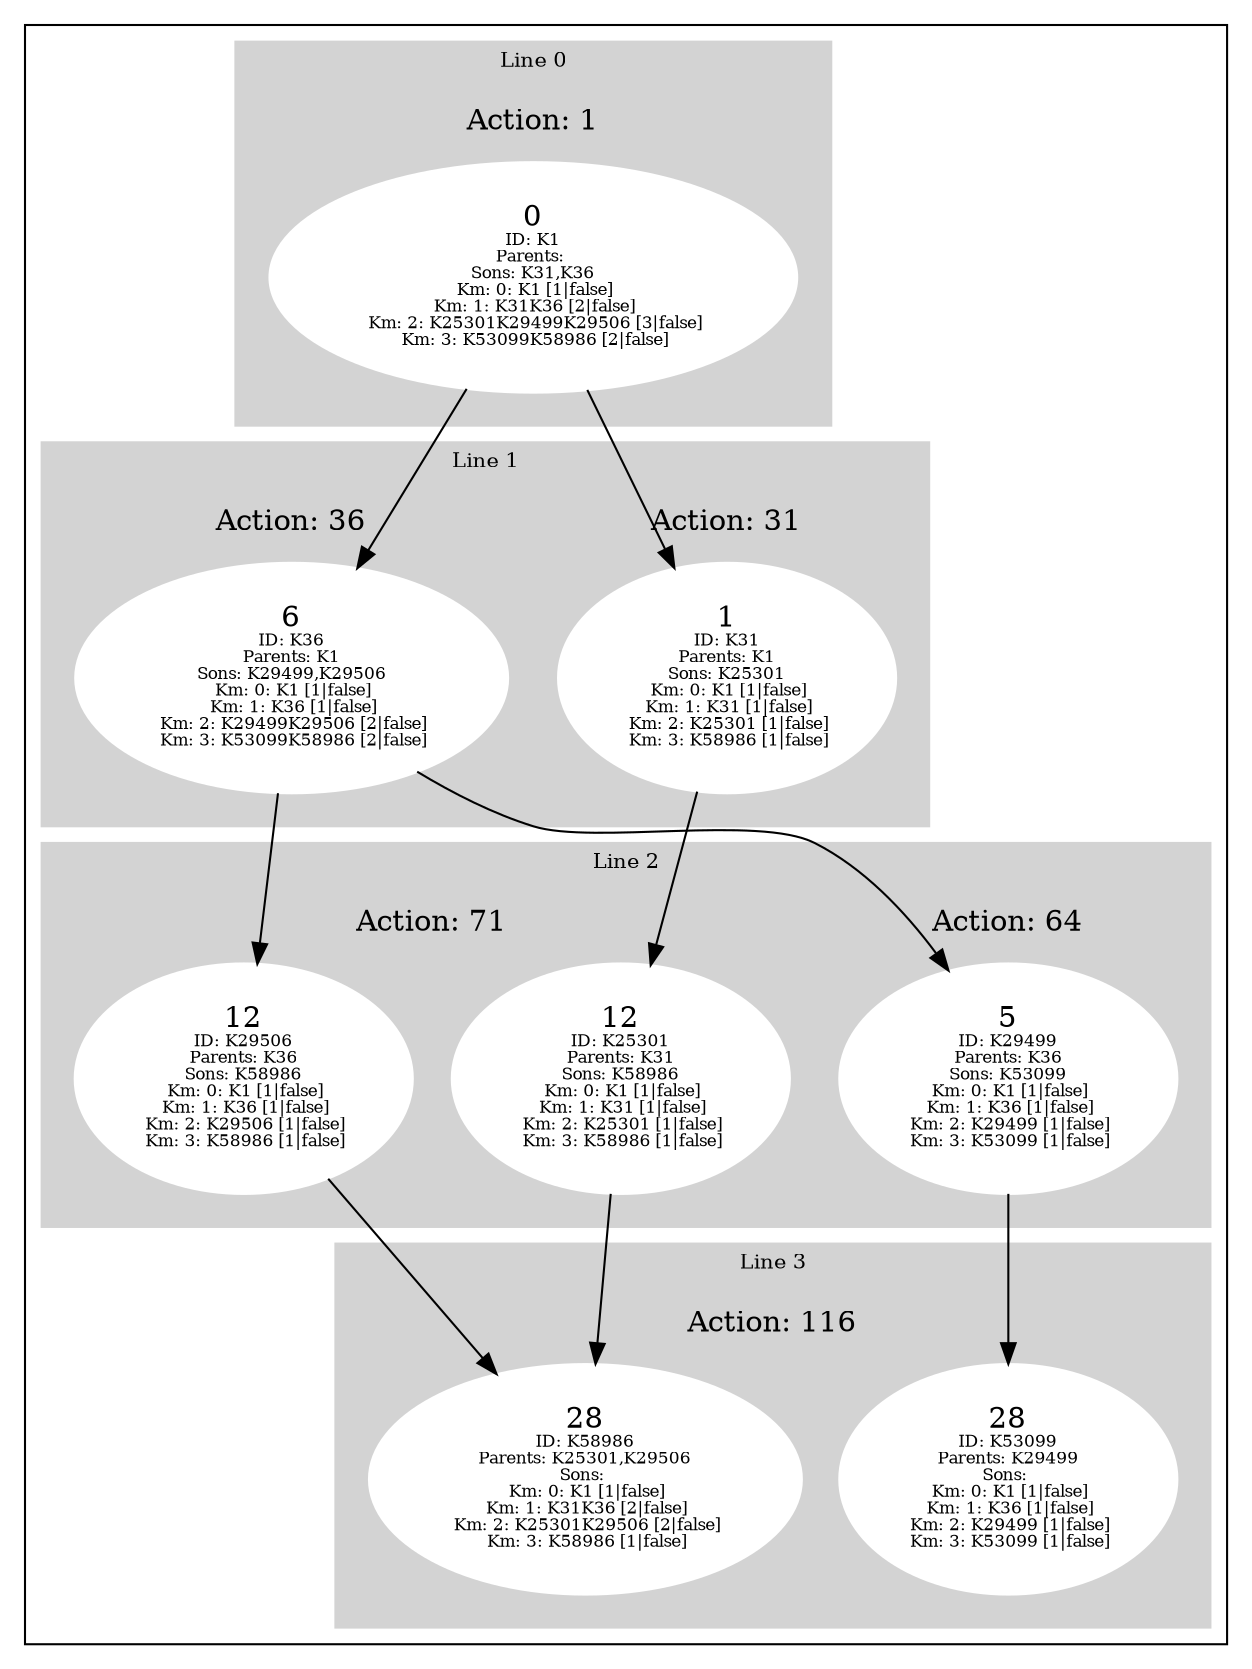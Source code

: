 digraph G {
subgraph cluster_info {
        subgraph cluster_0 {
        style=filled;
        color=lightgrey;
        node [style=filled,color=white];
        subgraph cluster_act_1 {
label = "Action: 1"step_K1 [label=<0<BR /><FONT POINT-SIZE="8">ID: K1</FONT><BR /><FONT POINT-SIZE="8">Parents: </FONT><BR /><FONT POINT-SIZE="8">Sons: K31,K36</FONT><BR /><FONT POINT-SIZE="8"> Km: 0: K1 [1|false]</FONT><BR /><FONT POINT-SIZE="8"> Km: 1: K31K36 [2|false]</FONT><BR /><FONT POINT-SIZE="8"> Km: 2: K25301K29499K29506 [3|false]</FONT><BR /><FONT POINT-SIZE="8"> Km: 3: K53099K58986 [2|false]</FONT>>]
}

        fontsize="10"
        label = "Line 0";
        }

        subgraph cluster_2 {
        style=filled;
        color=lightgrey;
        node [style=filled,color=white];
        subgraph cluster_act_64 {
label = "Action: 64"step_K29499 [label=<5<BR /><FONT POINT-SIZE="8">ID: K29499</FONT><BR /><FONT POINT-SIZE="8">Parents: K36</FONT><BR /><FONT POINT-SIZE="8">Sons: K53099</FONT><BR /><FONT POINT-SIZE="8"> Km: 0: K1 [1|false]</FONT><BR /><FONT POINT-SIZE="8"> Km: 1: K36 [1|false]</FONT><BR /><FONT POINT-SIZE="8"> Km: 2: K29499 [1|false]</FONT><BR /><FONT POINT-SIZE="8"> Km: 3: K53099 [1|false]</FONT>>]
}
subgraph cluster_act_71 {
label = "Action: 71"step_K25301 [label=<12<BR /><FONT POINT-SIZE="8">ID: K25301</FONT><BR /><FONT POINT-SIZE="8">Parents: K31</FONT><BR /><FONT POINT-SIZE="8">Sons: K58986</FONT><BR /><FONT POINT-SIZE="8"> Km: 0: K1 [1|false]</FONT><BR /><FONT POINT-SIZE="8"> Km: 1: K31 [1|false]</FONT><BR /><FONT POINT-SIZE="8"> Km: 2: K25301 [1|false]</FONT><BR /><FONT POINT-SIZE="8"> Km: 3: K58986 [1|false]</FONT>>]
step_K29506 [label=<12<BR /><FONT POINT-SIZE="8">ID: K29506</FONT><BR /><FONT POINT-SIZE="8">Parents: K36</FONT><BR /><FONT POINT-SIZE="8">Sons: K58986</FONT><BR /><FONT POINT-SIZE="8"> Km: 0: K1 [1|false]</FONT><BR /><FONT POINT-SIZE="8"> Km: 1: K36 [1|false]</FONT><BR /><FONT POINT-SIZE="8"> Km: 2: K29506 [1|false]</FONT><BR /><FONT POINT-SIZE="8"> Km: 3: K58986 [1|false]</FONT>>]
}
subgraph cluster_act_71 {
label = "Action: 71"step_K25301 [label=<12<BR /><FONT POINT-SIZE="8">ID: K25301</FONT><BR /><FONT POINT-SIZE="8">Parents: K31</FONT><BR /><FONT POINT-SIZE="8">Sons: K58986</FONT><BR /><FONT POINT-SIZE="8"> Km: 0: K1 [1|false]</FONT><BR /><FONT POINT-SIZE="8"> Km: 1: K31 [1|false]</FONT><BR /><FONT POINT-SIZE="8"> Km: 2: K25301 [1|false]</FONT><BR /><FONT POINT-SIZE="8"> Km: 3: K58986 [1|false]</FONT>>]
step_K29506 [label=<12<BR /><FONT POINT-SIZE="8">ID: K29506</FONT><BR /><FONT POINT-SIZE="8">Parents: K36</FONT><BR /><FONT POINT-SIZE="8">Sons: K58986</FONT><BR /><FONT POINT-SIZE="8"> Km: 0: K1 [1|false]</FONT><BR /><FONT POINT-SIZE="8"> Km: 1: K36 [1|false]</FONT><BR /><FONT POINT-SIZE="8"> Km: 2: K29506 [1|false]</FONT><BR /><FONT POINT-SIZE="8"> Km: 3: K58986 [1|false]</FONT>>]
}

        fontsize="10"
        label = "Line 2";
        }

        subgraph cluster_3 {
        style=filled;
        color=lightgrey;
        node [style=filled,color=white];
        subgraph cluster_act_116 {
label = "Action: 116"step_K53099 [label=<28<BR /><FONT POINT-SIZE="8">ID: K53099</FONT><BR /><FONT POINT-SIZE="8">Parents: K29499</FONT><BR /><FONT POINT-SIZE="8">Sons: </FONT><BR /><FONT POINT-SIZE="8"> Km: 0: K1 [1|false]</FONT><BR /><FONT POINT-SIZE="8"> Km: 1: K36 [1|false]</FONT><BR /><FONT POINT-SIZE="8"> Km: 2: K29499 [1|false]</FONT><BR /><FONT POINT-SIZE="8"> Km: 3: K53099 [1|false]</FONT>>]
step_K58986 [label=<28<BR /><FONT POINT-SIZE="8">ID: K58986</FONT><BR /><FONT POINT-SIZE="8">Parents: K25301,K29506</FONT><BR /><FONT POINT-SIZE="8">Sons: </FONT><BR /><FONT POINT-SIZE="8"> Km: 0: K1 [1|false]</FONT><BR /><FONT POINT-SIZE="8"> Km: 1: K31K36 [2|false]</FONT><BR /><FONT POINT-SIZE="8"> Km: 2: K25301K29506 [2|false]</FONT><BR /><FONT POINT-SIZE="8"> Km: 3: K58986 [1|false]</FONT>>]
}
subgraph cluster_act_116 {
label = "Action: 116"step_K53099 [label=<28<BR /><FONT POINT-SIZE="8">ID: K53099</FONT><BR /><FONT POINT-SIZE="8">Parents: K29499</FONT><BR /><FONT POINT-SIZE="8">Sons: </FONT><BR /><FONT POINT-SIZE="8"> Km: 0: K1 [1|false]</FONT><BR /><FONT POINT-SIZE="8"> Km: 1: K36 [1|false]</FONT><BR /><FONT POINT-SIZE="8"> Km: 2: K29499 [1|false]</FONT><BR /><FONT POINT-SIZE="8"> Km: 3: K53099 [1|false]</FONT>>]
step_K58986 [label=<28<BR /><FONT POINT-SIZE="8">ID: K58986</FONT><BR /><FONT POINT-SIZE="8">Parents: K25301,K29506</FONT><BR /><FONT POINT-SIZE="8">Sons: </FONT><BR /><FONT POINT-SIZE="8"> Km: 0: K1 [1|false]</FONT><BR /><FONT POINT-SIZE="8"> Km: 1: K31K36 [2|false]</FONT><BR /><FONT POINT-SIZE="8"> Km: 2: K25301K29506 [2|false]</FONT><BR /><FONT POINT-SIZE="8"> Km: 3: K58986 [1|false]</FONT>>]
}

        fontsize="10"
        label = "Line 3";
        }

        subgraph cluster_1 {
        style=filled;
        color=lightgrey;
        node [style=filled,color=white];
        subgraph cluster_act_31 {
label = "Action: 31"step_K31 [label=<1<BR /><FONT POINT-SIZE="8">ID: K31</FONT><BR /><FONT POINT-SIZE="8">Parents: K1</FONT><BR /><FONT POINT-SIZE="8">Sons: K25301</FONT><BR /><FONT POINT-SIZE="8"> Km: 0: K1 [1|false]</FONT><BR /><FONT POINT-SIZE="8"> Km: 1: K31 [1|false]</FONT><BR /><FONT POINT-SIZE="8"> Km: 2: K25301 [1|false]</FONT><BR /><FONT POINT-SIZE="8"> Km: 3: K58986 [1|false]</FONT>>]
}
subgraph cluster_act_36 {
label = "Action: 36"step_K36 [label=<6<BR /><FONT POINT-SIZE="8">ID: K36</FONT><BR /><FONT POINT-SIZE="8">Parents: K1</FONT><BR /><FONT POINT-SIZE="8">Sons: K29499,K29506</FONT><BR /><FONT POINT-SIZE="8"> Km: 0: K1 [1|false]</FONT><BR /><FONT POINT-SIZE="8"> Km: 1: K36 [1|false]</FONT><BR /><FONT POINT-SIZE="8"> Km: 2: K29499K29506 [2|false]</FONT><BR /><FONT POINT-SIZE="8"> Km: 3: K53099K58986 [2|false]</FONT>>]
}

        fontsize="10"
        label = "Line 1";
        }
step_K29506 -> step_K58986; 
step_K31 -> step_K25301; 
step_K36 -> step_K29499; 
step_K1 -> step_K31; 
step_K36 -> step_K29506; 
step_K25301 -> step_K58986; 
step_K29499 -> step_K53099; 
step_K1 -> step_K36; 
}}